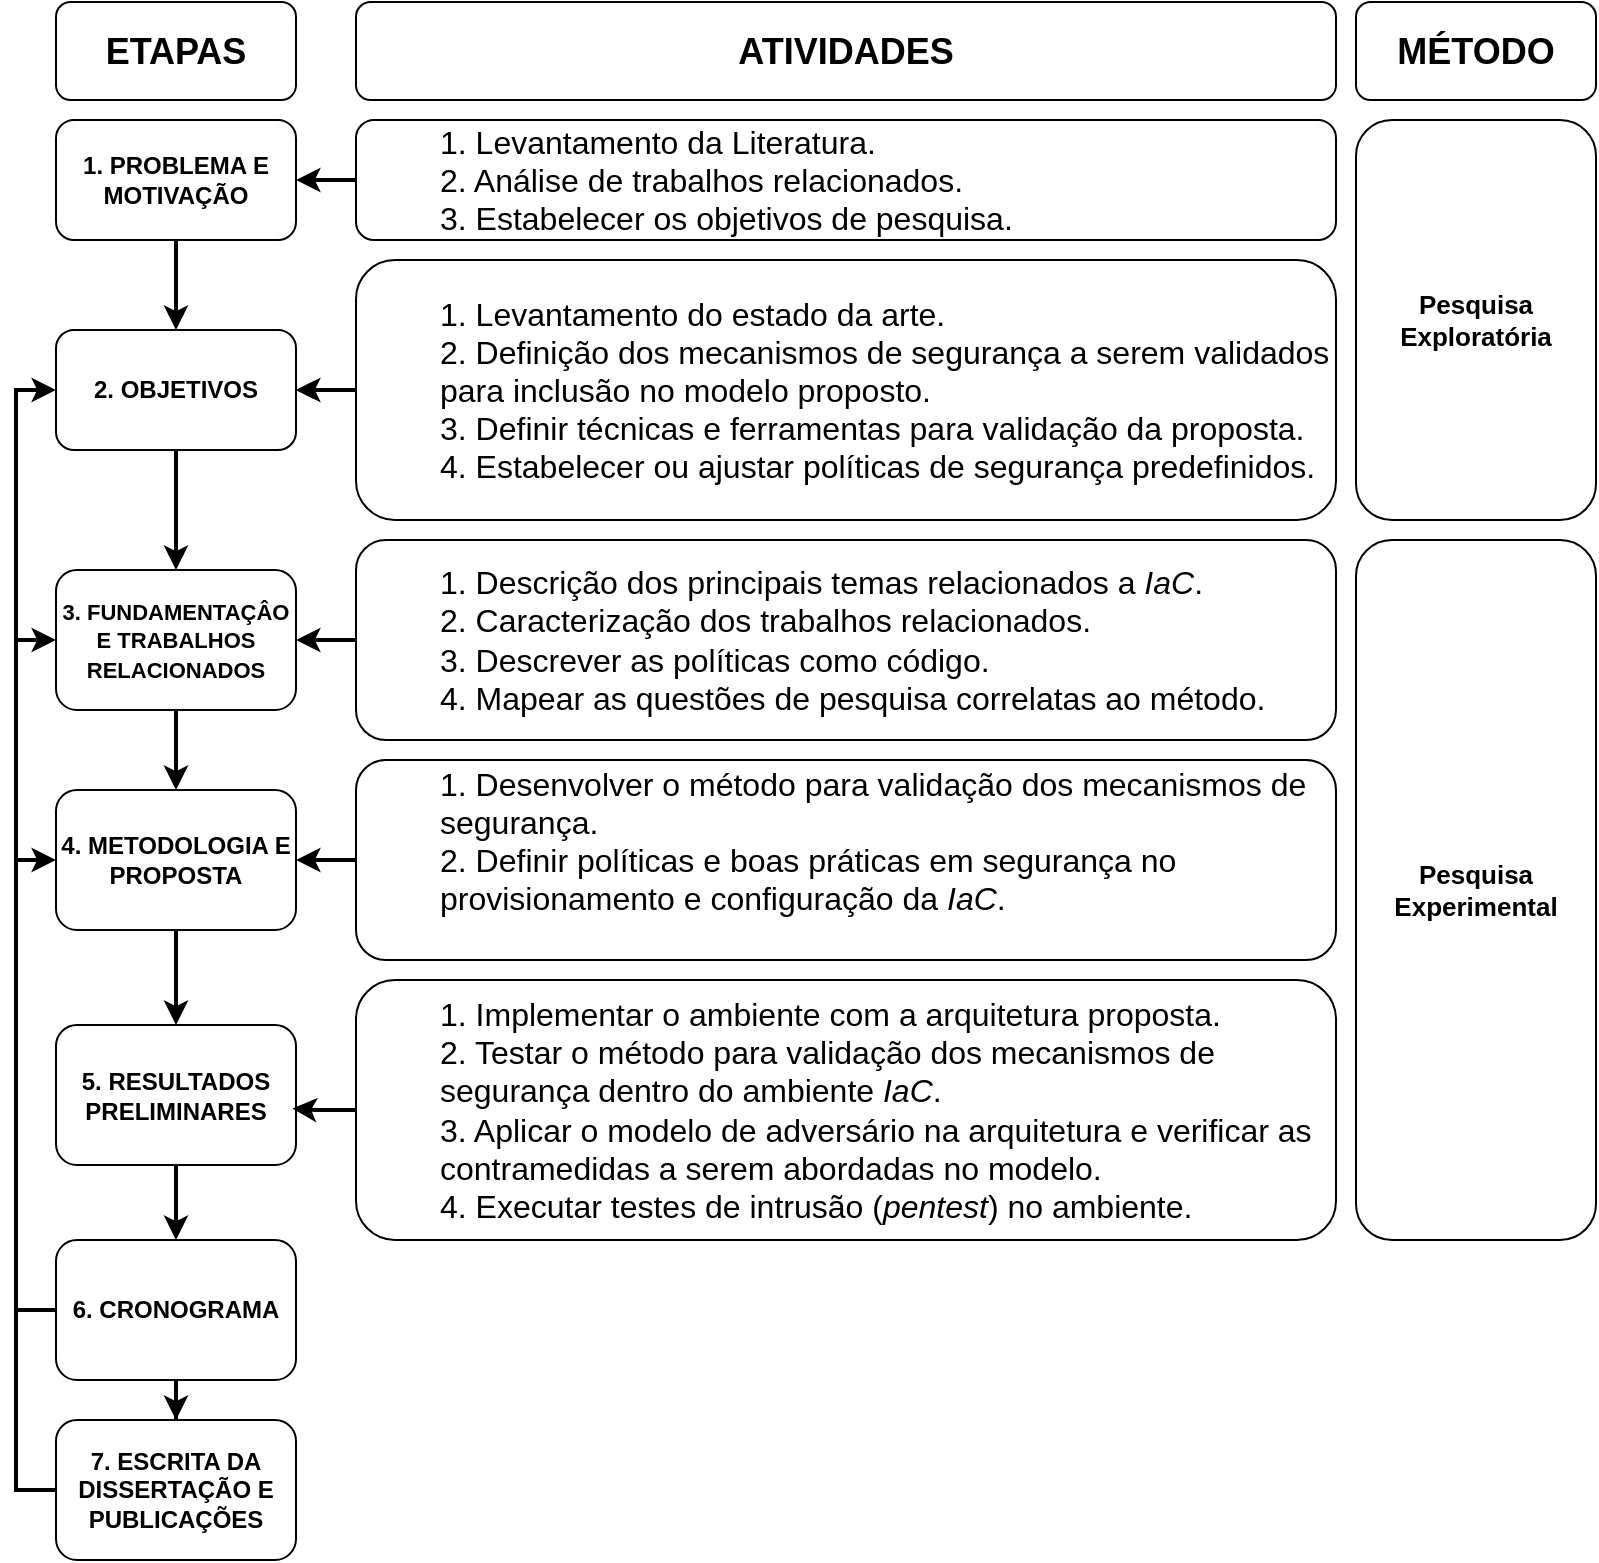 <mxfile version="24.8.0">
  <diagram id="PO44SZ9YIMK82T6R0xJ6" name="Page-1">
    <mxGraphModel grid="0" page="1" gridSize="10" guides="1" tooltips="1" connect="1" arrows="1" fold="1" pageScale="1" pageWidth="1169" pageHeight="827" math="0" shadow="0">
      <root>
        <mxCell id="0" />
        <mxCell id="1" parent="0" />
        <mxCell id="SAQcJs8MRydyyW-BfxmB-15" style="edgeStyle=orthogonalEdgeStyle;rounded=0;orthogonalLoop=1;jettySize=auto;html=1;entryX=0.5;entryY=0;entryDx=0;entryDy=0;strokeWidth=2;" edge="1" parent="1" source="SAQcJs8MRydyyW-BfxmB-2" target="SAQcJs8MRydyyW-BfxmB-7">
          <mxGeometry relative="1" as="geometry" />
        </mxCell>
        <mxCell id="SAQcJs8MRydyyW-BfxmB-2" value="1. PROBLEMA E MOTIVAÇÃO" style="rounded=1;whiteSpace=wrap;html=1;fontStyle=1" vertex="1" parent="1">
          <mxGeometry x="210" y="79" width="120" height="60" as="geometry" />
        </mxCell>
        <mxCell id="SAQcJs8MRydyyW-BfxmB-3" value="&lt;font style=&quot;font-size: 18px;&quot;&gt;ETAPAS&lt;/font&gt;" style="rounded=1;whiteSpace=wrap;html=1;fontStyle=1" vertex="1" parent="1">
          <mxGeometry x="210" y="20" width="120" height="49" as="geometry" />
        </mxCell>
        <mxCell id="SAQcJs8MRydyyW-BfxmB-4" value="&lt;font style=&quot;font-size: 18px;&quot;&gt;ATIVIDADES&lt;/font&gt;" style="rounded=1;whiteSpace=wrap;html=1;fontStyle=1" vertex="1" parent="1">
          <mxGeometry x="360" y="20" width="490" height="49" as="geometry" />
        </mxCell>
        <mxCell id="SAQcJs8MRydyyW-BfxmB-5" value="&lt;font style=&quot;font-size: 18px;&quot;&gt;MÉTODO&lt;/font&gt;" style="rounded=1;whiteSpace=wrap;html=1;fontStyle=1" vertex="1" parent="1">
          <mxGeometry x="860" y="20" width="120" height="49" as="geometry" />
        </mxCell>
        <mxCell id="SAQcJs8MRydyyW-BfxmB-22" style="edgeStyle=orthogonalEdgeStyle;rounded=0;orthogonalLoop=1;jettySize=auto;html=1;entryX=1;entryY=0.5;entryDx=0;entryDy=0;strokeWidth=2;" edge="1" parent="1" source="SAQcJs8MRydyyW-BfxmB-6" target="SAQcJs8MRydyyW-BfxmB-2">
          <mxGeometry relative="1" as="geometry" />
        </mxCell>
        <mxCell id="SAQcJs8MRydyyW-BfxmB-6" value="&lt;blockquote style=&quot;margin: 0 0 0 40px; border: none; padding: 0px;&quot;&gt;&lt;div style=&quot;text-align: justify;&quot;&gt;&lt;span style=&quot;background-color: initial;&quot;&gt;1. Levantamento da Literatura.&lt;/span&gt;&lt;/div&gt;&lt;div style=&quot;text-align: justify;&quot;&gt;&lt;span style=&quot;background-color: initial;&quot;&gt;2. Análise de trabalhos relacionados.&lt;/span&gt;&lt;/div&gt;&lt;div style=&quot;text-align: justify;&quot;&gt;&lt;span style=&quot;background-color: initial;&quot;&gt;3. Estabelecer os objetivos de pesquisa.&lt;/span&gt;&lt;/div&gt;&lt;/blockquote&gt;" style="rounded=1;whiteSpace=wrap;html=1;align=left;fontSize=16;" vertex="1" parent="1">
          <mxGeometry x="360" y="79" width="490" height="60" as="geometry" />
        </mxCell>
        <mxCell id="SAQcJs8MRydyyW-BfxmB-16" style="edgeStyle=orthogonalEdgeStyle;rounded=0;orthogonalLoop=1;jettySize=auto;html=1;entryX=0.5;entryY=0;entryDx=0;entryDy=0;strokeWidth=2;" edge="1" parent="1" source="SAQcJs8MRydyyW-BfxmB-7" target="SAQcJs8MRydyyW-BfxmB-9">
          <mxGeometry relative="1" as="geometry" />
        </mxCell>
        <mxCell id="SAQcJs8MRydyyW-BfxmB-7" value="2. OBJETIVOS" style="rounded=1;whiteSpace=wrap;html=1;fontStyle=1" vertex="1" parent="1">
          <mxGeometry x="210" y="184" width="120" height="60" as="geometry" />
        </mxCell>
        <mxCell id="SAQcJs8MRydyyW-BfxmB-23" style="edgeStyle=orthogonalEdgeStyle;rounded=0;orthogonalLoop=1;jettySize=auto;html=1;entryX=1;entryY=0.5;entryDx=0;entryDy=0;" edge="1" parent="1" source="SAQcJs8MRydyyW-BfxmB-8" target="SAQcJs8MRydyyW-BfxmB-7">
          <mxGeometry relative="1" as="geometry" />
        </mxCell>
        <mxCell id="SAQcJs8MRydyyW-BfxmB-26" value="" style="edgeStyle=orthogonalEdgeStyle;rounded=0;orthogonalLoop=1;jettySize=auto;html=1;strokeWidth=2;" edge="1" parent="1" source="SAQcJs8MRydyyW-BfxmB-8" target="SAQcJs8MRydyyW-BfxmB-7">
          <mxGeometry relative="1" as="geometry" />
        </mxCell>
        <mxCell id="SAQcJs8MRydyyW-BfxmB-8" value="&lt;blockquote style=&quot;margin: 0 0 0 40px; border: none; padding: 0px;&quot;&gt;1. Levantamento do estado da arte.&lt;br&gt;2. Definição dos mecanismos de segurança a serem validados para inclusão no modelo proposto.&lt;br&gt;3. Definir técnicas e ferramentas para validação da proposta.&lt;br&gt;4. Estabelecer ou ajustar políticas de segurança predefinidos.&lt;/blockquote&gt;" style="rounded=1;whiteSpace=wrap;html=1;align=left;fontSize=16;" vertex="1" parent="1">
          <mxGeometry x="360" y="149" width="490" height="130" as="geometry" />
        </mxCell>
        <mxCell id="SAQcJs8MRydyyW-BfxmB-29" style="edgeStyle=orthogonalEdgeStyle;rounded=0;orthogonalLoop=1;jettySize=auto;html=1;entryX=0.5;entryY=0;entryDx=0;entryDy=0;strokeWidth=2;" edge="1" parent="1" source="SAQcJs8MRydyyW-BfxmB-9" target="SAQcJs8MRydyyW-BfxmB-27">
          <mxGeometry relative="1" as="geometry" />
        </mxCell>
        <mxCell id="SAQcJs8MRydyyW-BfxmB-9" value="&lt;font style=&quot;font-size: 11px;&quot;&gt;3. FUNDAMENTAÇÂO E TRABALHOS RELACIONADOS&lt;/font&gt;" style="rounded=1;whiteSpace=wrap;html=1;fontStyle=1" vertex="1" parent="1">
          <mxGeometry x="210" y="304" width="120" height="70" as="geometry" />
        </mxCell>
        <mxCell id="14ZbjKpCuwNWwpO6Ulf_-2" style="edgeStyle=orthogonalEdgeStyle;rounded=0;orthogonalLoop=1;jettySize=auto;html=1;entryX=1;entryY=0.5;entryDx=0;entryDy=0;strokeWidth=2;" edge="1" parent="1" source="SAQcJs8MRydyyW-BfxmB-10" target="SAQcJs8MRydyyW-BfxmB-9">
          <mxGeometry relative="1" as="geometry" />
        </mxCell>
        <mxCell id="SAQcJs8MRydyyW-BfxmB-10" value="&lt;blockquote style=&quot;margin: 0 0 0 40px; border: none; padding: 0px;&quot;&gt;1. Descrição dos principais temas relacionados a &lt;i&gt;IaC&lt;/i&gt;.&lt;br&gt;2. Caracterização dos trabalhos relacionados.&lt;br&gt;3. Descrever as políticas como código.&lt;br&gt;4. Mapear as questões de pesquisa correlatas ao método.&lt;/blockquote&gt;" style="rounded=1;whiteSpace=wrap;html=1;align=left;fontSize=16;" vertex="1" parent="1">
          <mxGeometry x="360" y="289" width="490" height="100" as="geometry" />
        </mxCell>
        <mxCell id="SAQcJs8MRydyyW-BfxmB-18" style="edgeStyle=orthogonalEdgeStyle;rounded=0;orthogonalLoop=1;jettySize=auto;html=1;entryX=0.5;entryY=0;entryDx=0;entryDy=0;strokeWidth=2;" edge="1" parent="1" source="SAQcJs8MRydyyW-BfxmB-11" target="SAQcJs8MRydyyW-BfxmB-13">
          <mxGeometry relative="1" as="geometry" />
        </mxCell>
        <mxCell id="SAQcJs8MRydyyW-BfxmB-11" value="5. RESULTADOS PRELIMINARES" style="rounded=1;whiteSpace=wrap;html=1;fontStyle=1" vertex="1" parent="1">
          <mxGeometry x="210" y="531.5" width="120" height="70" as="geometry" />
        </mxCell>
        <mxCell id="SAQcJs8MRydyyW-BfxmB-12" value="&lt;blockquote style=&quot;margin: 0 0 0 40px; border: none; padding: 0px;&quot;&gt;1. Implementar o ambiente com a arquitetura proposta.&amp;nbsp;&lt;br&gt;2. Testar o método para validação dos mecanismos de segurança dentro do ambiente &lt;i&gt;IaC&lt;/i&gt;.&lt;br&gt;3. Aplicar o modelo de adversário na arquitetura e verificar as contramedidas a serem abordadas no modelo.&lt;br&gt;4. Executar testes de intrusão (&lt;i&gt;pentest&lt;/i&gt;) no ambiente.&amp;nbsp;&lt;/blockquote&gt;" style="rounded=1;whiteSpace=wrap;html=1;align=left;fontSize=16;" vertex="1" parent="1">
          <mxGeometry x="360" y="509" width="490" height="130" as="geometry" />
        </mxCell>
        <mxCell id="SAQcJs8MRydyyW-BfxmB-19" style="edgeStyle=orthogonalEdgeStyle;rounded=0;orthogonalLoop=1;jettySize=auto;html=1;entryX=0.5;entryY=0;entryDx=0;entryDy=0;strokeWidth=2;" edge="1" parent="1" source="SAQcJs8MRydyyW-BfxmB-13" target="SAQcJs8MRydyyW-BfxmB-14">
          <mxGeometry relative="1" as="geometry" />
        </mxCell>
        <mxCell id="SAQcJs8MRydyyW-BfxmB-35" style="edgeStyle=orthogonalEdgeStyle;rounded=0;orthogonalLoop=1;jettySize=auto;html=1;entryX=0;entryY=0.5;entryDx=0;entryDy=0;strokeWidth=2;exitX=0;exitY=0.5;exitDx=0;exitDy=0;" edge="1" parent="1" source="SAQcJs8MRydyyW-BfxmB-14" target="SAQcJs8MRydyyW-BfxmB-7">
          <mxGeometry relative="1" as="geometry">
            <Array as="points">
              <mxPoint x="190" y="764" />
              <mxPoint x="190" y="214" />
            </Array>
          </mxGeometry>
        </mxCell>
        <mxCell id="SAQcJs8MRydyyW-BfxmB-37" style="edgeStyle=orthogonalEdgeStyle;rounded=0;orthogonalLoop=1;jettySize=auto;html=1;entryX=0;entryY=0.5;entryDx=0;entryDy=0;strokeWidth=2;exitX=0;exitY=0.5;exitDx=0;exitDy=0;" edge="1" parent="1" source="SAQcJs8MRydyyW-BfxmB-13" target="SAQcJs8MRydyyW-BfxmB-27">
          <mxGeometry relative="1" as="geometry">
            <Array as="points">
              <mxPoint x="190" y="674" />
              <mxPoint x="190" y="449" />
            </Array>
          </mxGeometry>
        </mxCell>
        <mxCell id="14ZbjKpCuwNWwpO6Ulf_-5" style="edgeStyle=orthogonalEdgeStyle;rounded=0;orthogonalLoop=1;jettySize=auto;html=1;exitX=0;exitY=0.5;exitDx=0;exitDy=0;entryX=0;entryY=0.5;entryDx=0;entryDy=0;strokeWidth=2;" edge="1" parent="1" source="SAQcJs8MRydyyW-BfxmB-13" target="SAQcJs8MRydyyW-BfxmB-9">
          <mxGeometry relative="1" as="geometry" />
        </mxCell>
        <mxCell id="SAQcJs8MRydyyW-BfxmB-13" value="6. CRONOGRAMA" style="rounded=1;whiteSpace=wrap;html=1;fontStyle=1" vertex="1" parent="1">
          <mxGeometry x="210" y="639" width="120" height="70" as="geometry" />
        </mxCell>
        <mxCell id="SAQcJs8MRydyyW-BfxmB-14" value="7. ESCRITA DA DISSERTAÇÃO E PUBLICAÇÕES" style="rounded=1;whiteSpace=wrap;html=1;fontStyle=1" vertex="1" parent="1">
          <mxGeometry x="210" y="729" width="120" height="70" as="geometry" />
        </mxCell>
        <mxCell id="SAQcJs8MRydyyW-BfxmB-20" value="Pesquisa Exploratória" style="rounded=1;whiteSpace=wrap;html=1;align=center;fontSize=13;fontStyle=1" vertex="1" parent="1">
          <mxGeometry x="860" y="79" width="120" height="200" as="geometry" />
        </mxCell>
        <mxCell id="SAQcJs8MRydyyW-BfxmB-21" value="Pesquisa Experimental" style="rounded=1;whiteSpace=wrap;html=1;align=center;fontSize=13;fontStyle=1" vertex="1" parent="1">
          <mxGeometry x="860" y="289" width="120" height="350" as="geometry" />
        </mxCell>
        <mxCell id="SAQcJs8MRydyyW-BfxmB-30" style="edgeStyle=orthogonalEdgeStyle;rounded=0;orthogonalLoop=1;jettySize=auto;html=1;entryX=0.5;entryY=0;entryDx=0;entryDy=0;strokeWidth=2;" edge="1" parent="1" source="SAQcJs8MRydyyW-BfxmB-27" target="SAQcJs8MRydyyW-BfxmB-11">
          <mxGeometry relative="1" as="geometry" />
        </mxCell>
        <mxCell id="SAQcJs8MRydyyW-BfxmB-27" value="4. METODOLOGIA E PROPOSTA" style="rounded=1;whiteSpace=wrap;html=1;fontStyle=1" vertex="1" parent="1">
          <mxGeometry x="210" y="414" width="120" height="70" as="geometry" />
        </mxCell>
        <mxCell id="SAQcJs8MRydyyW-BfxmB-31" style="edgeStyle=orthogonalEdgeStyle;rounded=0;orthogonalLoop=1;jettySize=auto;html=1;entryX=1;entryY=0.5;entryDx=0;entryDy=0;strokeWidth=2;" edge="1" parent="1" source="SAQcJs8MRydyyW-BfxmB-28" target="SAQcJs8MRydyyW-BfxmB-27">
          <mxGeometry relative="1" as="geometry" />
        </mxCell>
        <mxCell id="SAQcJs8MRydyyW-BfxmB-28" value="&lt;blockquote style=&quot;margin: 0 0 0 40px; border: none; padding: 0px;&quot;&gt;1. Desenvolver o método para validação dos mecanismos de segurança.&lt;br&gt;2. Definir políticas e boas práticas em segurança no provisionamento e configuração da &lt;i&gt;IaC&lt;/i&gt;.&lt;/blockquote&gt;&lt;div&gt;&lt;br&gt;&lt;/div&gt;" style="rounded=1;whiteSpace=wrap;html=1;align=left;fontSize=16;" vertex="1" parent="1">
          <mxGeometry x="360" y="399" width="490" height="100" as="geometry" />
        </mxCell>
        <mxCell id="gqzjHf08nQjsTLXSLyjp-1" style="edgeStyle=orthogonalEdgeStyle;rounded=0;orthogonalLoop=1;jettySize=auto;html=1;entryX=0.985;entryY=0.596;entryDx=0;entryDy=0;entryPerimeter=0;strokeWidth=2;" edge="1" parent="1" source="SAQcJs8MRydyyW-BfxmB-12" target="SAQcJs8MRydyyW-BfxmB-11">
          <mxGeometry relative="1" as="geometry" />
        </mxCell>
      </root>
    </mxGraphModel>
  </diagram>
</mxfile>
